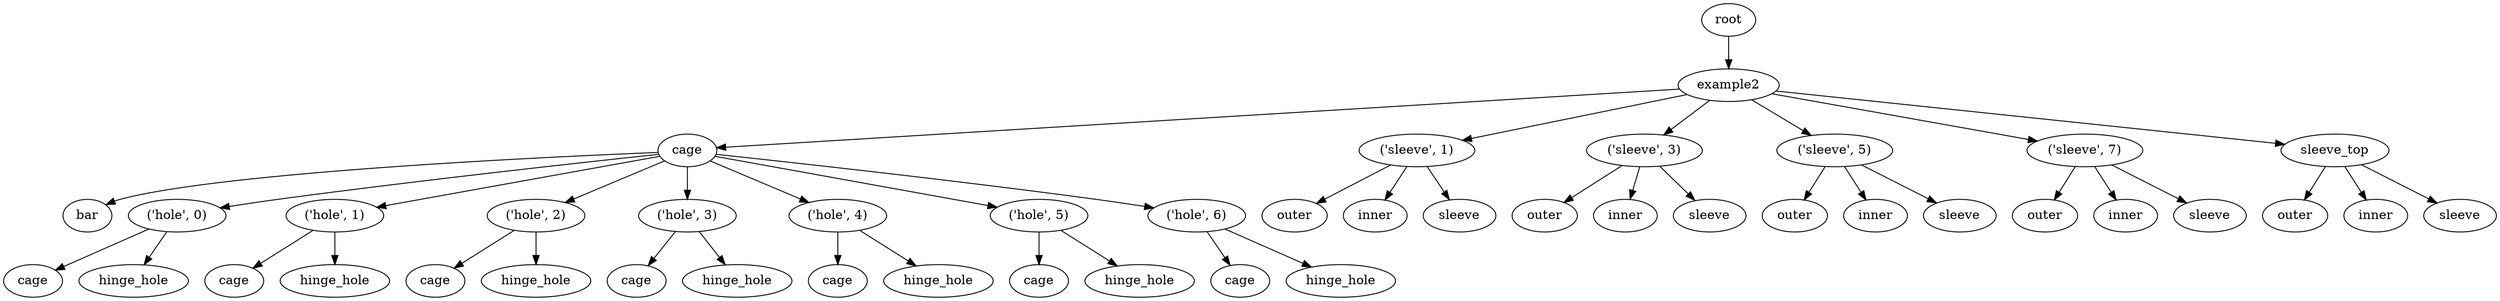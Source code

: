 digraph example2 {
    root_406 [label="root"];
    example2_407 [label="example2"];
    cage_408 [label="cage"];
    bar_409 [label="bar"];
    hole_410 [label="\('hole',\ 0\)"];
    cage_411 [label="cage"];
    hinge_hole_412 [label="hinge_hole"];
    hole_413 [label="\('hole',\ 1\)"];
    cage_414 [label="cage"];
    hinge_hole_415 [label="hinge_hole"];
    hole_416 [label="\('hole',\ 2\)"];
    cage_417 [label="cage"];
    hinge_hole_418 [label="hinge_hole"];
    hole_419 [label="\('hole',\ 3\)"];
    cage_420 [label="cage"];
    hinge_hole_421 [label="hinge_hole"];
    hole_422 [label="\('hole',\ 4\)"];
    cage_423 [label="cage"];
    hinge_hole_424 [label="hinge_hole"];
    hole_425 [label="\('hole',\ 5\)"];
    cage_426 [label="cage"];
    hinge_hole_427 [label="hinge_hole"];
    hole_428 [label="\('hole',\ 6\)"];
    cage_429 [label="cage"];
    hinge_hole_430 [label="hinge_hole"];
    sleeve_431 [label="\('sleeve',\ 1\)"];
    outer_432 [label="outer"];
    inner_433 [label="inner"];
    sleeve_434 [label="sleeve"];
    sleeve_435 [label="\('sleeve',\ 3\)"];
    outer_436 [label="outer"];
    inner_437 [label="inner"];
    sleeve_438 [label="sleeve"];
    sleeve_439 [label="\('sleeve',\ 5\)"];
    outer_440 [label="outer"];
    inner_441 [label="inner"];
    sleeve_442 [label="sleeve"];
    sleeve_443 [label="\('sleeve',\ 7\)"];
    outer_444 [label="outer"];
    inner_445 [label="inner"];
    sleeve_446 [label="sleeve"];
    sleeve_top_447 [label="sleeve_top"];
    outer_448 [label="outer"];
    inner_449 [label="inner"];
    sleeve_450 [label="sleeve"];
    root_406 -> example2_407;
    example2_407 -> cage_408;
    cage_408 -> bar_409;
    cage_408 -> hole_410;
    hole_410 -> cage_411;
    hole_410 -> hinge_hole_412;
    cage_408 -> hole_413;
    hole_413 -> cage_414;
    hole_413 -> hinge_hole_415;
    cage_408 -> hole_416;
    hole_416 -> cage_417;
    hole_416 -> hinge_hole_418;
    cage_408 -> hole_419;
    hole_419 -> cage_420;
    hole_419 -> hinge_hole_421;
    cage_408 -> hole_422;
    hole_422 -> cage_423;
    hole_422 -> hinge_hole_424;
    cage_408 -> hole_425;
    hole_425 -> cage_426;
    hole_425 -> hinge_hole_427;
    cage_408 -> hole_428;
    hole_428 -> cage_429;
    hole_428 -> hinge_hole_430;
    example2_407 -> sleeve_431;
    sleeve_431 -> outer_432;
    sleeve_431 -> inner_433;
    sleeve_431 -> sleeve_434;
    example2_407 -> sleeve_435;
    sleeve_435 -> outer_436;
    sleeve_435 -> inner_437;
    sleeve_435 -> sleeve_438;
    example2_407 -> sleeve_439;
    sleeve_439 -> outer_440;
    sleeve_439 -> inner_441;
    sleeve_439 -> sleeve_442;
    example2_407 -> sleeve_443;
    sleeve_443 -> outer_444;
    sleeve_443 -> inner_445;
    sleeve_443 -> sleeve_446;
    example2_407 -> sleeve_top_447;
    sleeve_top_447 -> outer_448;
    sleeve_top_447 -> inner_449;
    sleeve_top_447 -> sleeve_450;
}
